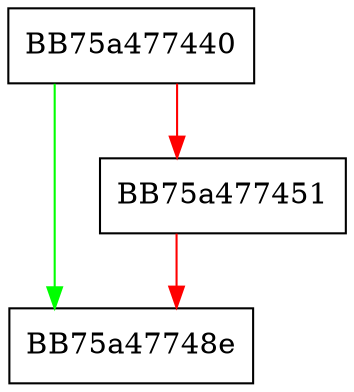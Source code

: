 digraph _Tidy {
  node [shape="box"];
  graph [splines=ortho];
  BB75a477440 -> BB75a47748e [color="green"];
  BB75a477440 -> BB75a477451 [color="red"];
  BB75a477451 -> BB75a47748e [color="red"];
}